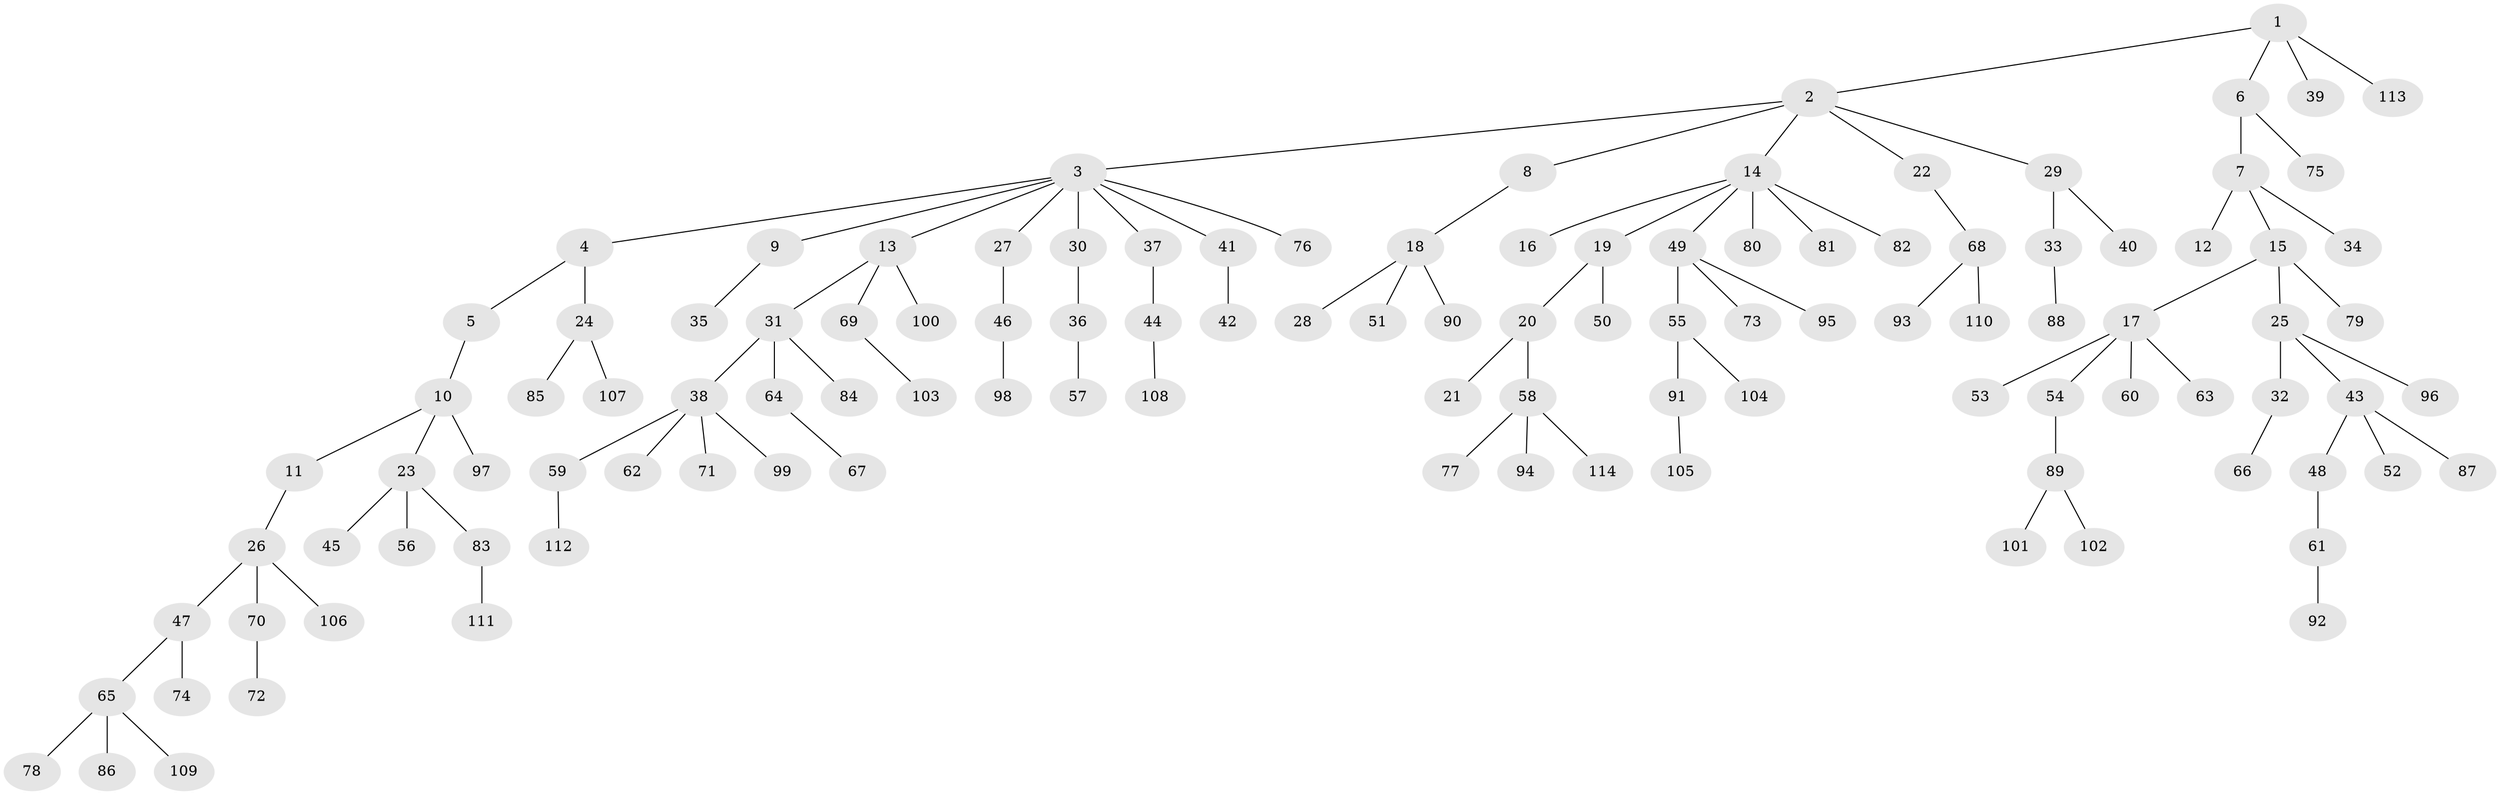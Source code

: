 // Generated by graph-tools (version 1.1) at 2025/36/03/09/25 02:36:42]
// undirected, 114 vertices, 113 edges
graph export_dot {
graph [start="1"]
  node [color=gray90,style=filled];
  1;
  2;
  3;
  4;
  5;
  6;
  7;
  8;
  9;
  10;
  11;
  12;
  13;
  14;
  15;
  16;
  17;
  18;
  19;
  20;
  21;
  22;
  23;
  24;
  25;
  26;
  27;
  28;
  29;
  30;
  31;
  32;
  33;
  34;
  35;
  36;
  37;
  38;
  39;
  40;
  41;
  42;
  43;
  44;
  45;
  46;
  47;
  48;
  49;
  50;
  51;
  52;
  53;
  54;
  55;
  56;
  57;
  58;
  59;
  60;
  61;
  62;
  63;
  64;
  65;
  66;
  67;
  68;
  69;
  70;
  71;
  72;
  73;
  74;
  75;
  76;
  77;
  78;
  79;
  80;
  81;
  82;
  83;
  84;
  85;
  86;
  87;
  88;
  89;
  90;
  91;
  92;
  93;
  94;
  95;
  96;
  97;
  98;
  99;
  100;
  101;
  102;
  103;
  104;
  105;
  106;
  107;
  108;
  109;
  110;
  111;
  112;
  113;
  114;
  1 -- 2;
  1 -- 6;
  1 -- 39;
  1 -- 113;
  2 -- 3;
  2 -- 8;
  2 -- 14;
  2 -- 22;
  2 -- 29;
  3 -- 4;
  3 -- 9;
  3 -- 13;
  3 -- 27;
  3 -- 30;
  3 -- 37;
  3 -- 41;
  3 -- 76;
  4 -- 5;
  4 -- 24;
  5 -- 10;
  6 -- 7;
  6 -- 75;
  7 -- 12;
  7 -- 15;
  7 -- 34;
  8 -- 18;
  9 -- 35;
  10 -- 11;
  10 -- 23;
  10 -- 97;
  11 -- 26;
  13 -- 31;
  13 -- 69;
  13 -- 100;
  14 -- 16;
  14 -- 19;
  14 -- 49;
  14 -- 80;
  14 -- 81;
  14 -- 82;
  15 -- 17;
  15 -- 25;
  15 -- 79;
  17 -- 53;
  17 -- 54;
  17 -- 60;
  17 -- 63;
  18 -- 28;
  18 -- 51;
  18 -- 90;
  19 -- 20;
  19 -- 50;
  20 -- 21;
  20 -- 58;
  22 -- 68;
  23 -- 45;
  23 -- 56;
  23 -- 83;
  24 -- 85;
  24 -- 107;
  25 -- 32;
  25 -- 43;
  25 -- 96;
  26 -- 47;
  26 -- 70;
  26 -- 106;
  27 -- 46;
  29 -- 33;
  29 -- 40;
  30 -- 36;
  31 -- 38;
  31 -- 64;
  31 -- 84;
  32 -- 66;
  33 -- 88;
  36 -- 57;
  37 -- 44;
  38 -- 59;
  38 -- 62;
  38 -- 71;
  38 -- 99;
  41 -- 42;
  43 -- 48;
  43 -- 52;
  43 -- 87;
  44 -- 108;
  46 -- 98;
  47 -- 65;
  47 -- 74;
  48 -- 61;
  49 -- 55;
  49 -- 73;
  49 -- 95;
  54 -- 89;
  55 -- 91;
  55 -- 104;
  58 -- 77;
  58 -- 94;
  58 -- 114;
  59 -- 112;
  61 -- 92;
  64 -- 67;
  65 -- 78;
  65 -- 86;
  65 -- 109;
  68 -- 93;
  68 -- 110;
  69 -- 103;
  70 -- 72;
  83 -- 111;
  89 -- 101;
  89 -- 102;
  91 -- 105;
}
